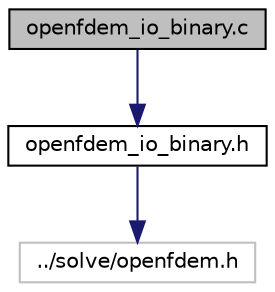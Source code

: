digraph "openfdem_io_binary.c"
{
 // LATEX_PDF_SIZE
  edge [fontname="Helvetica",fontsize="10",labelfontname="Helvetica",labelfontsize="10"];
  node [fontname="Helvetica",fontsize="10",shape=record];
  Node1 [label="openfdem_io_binary.c",height=0.2,width=0.4,color="black", fillcolor="grey75", style="filled", fontcolor="black",tooltip=" "];
  Node1 -> Node2 [color="midnightblue",fontsize="10",style="solid",fontname="Helvetica"];
  Node2 [label="openfdem_io_binary.h",height=0.2,width=0.4,color="black", fillcolor="white", style="filled",URL="$openfdem__io__binary_8h.html",tooltip=" "];
  Node2 -> Node3 [color="midnightblue",fontsize="10",style="solid",fontname="Helvetica"];
  Node3 [label="../solve/openfdem.h",height=0.2,width=0.4,color="grey75", fillcolor="white", style="filled",tooltip=" "];
}
